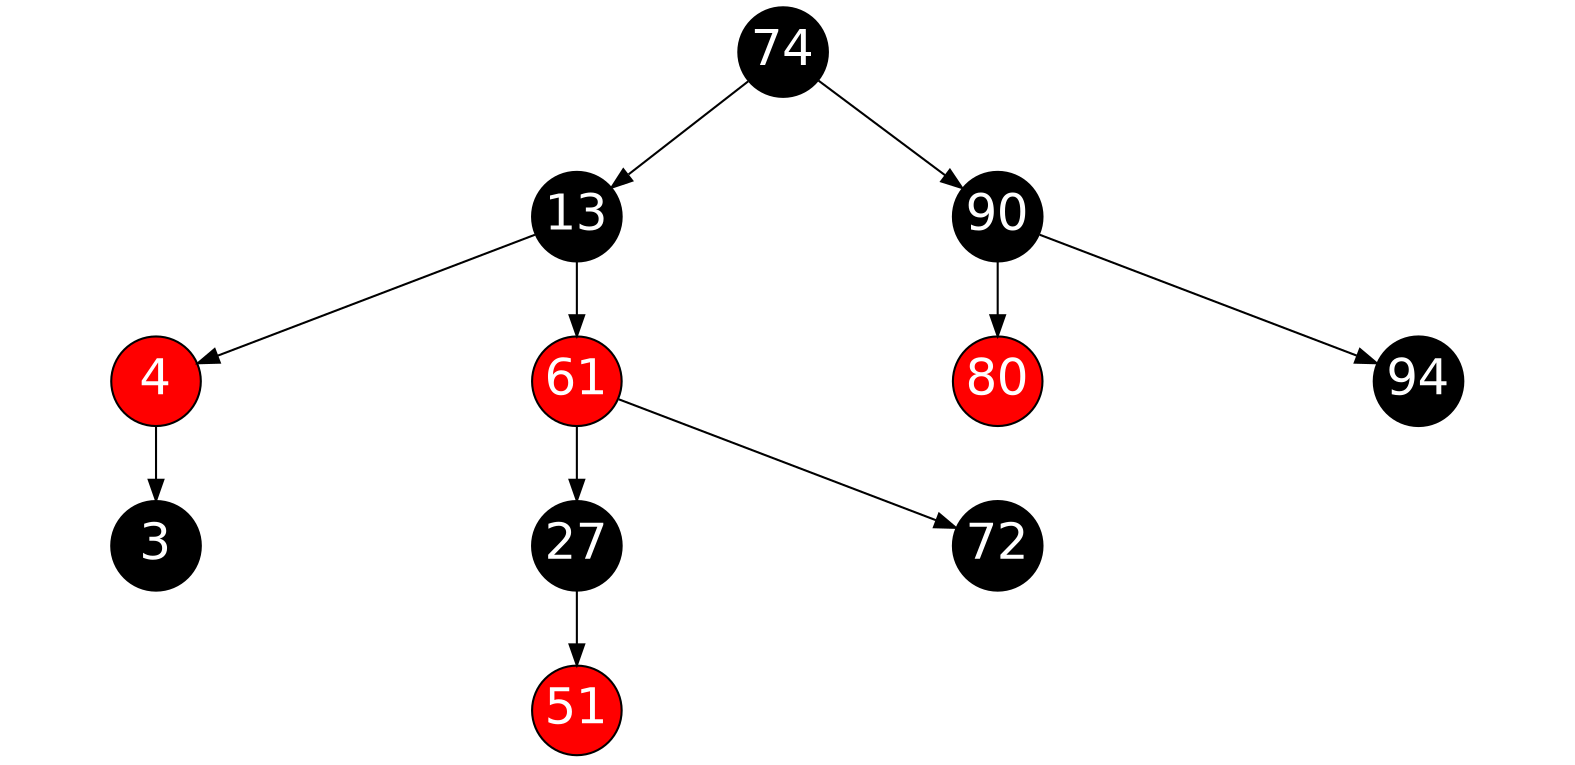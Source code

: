 digraph G {
	graph [ratio=.48];
	node [style=filled, color=black, shape=circle, width=.6 
		fontname=Helvetica, fontweight=bold, fontcolor=white, 
		fontsize=24, fixedsize=true];
	

  3, 4, 13, 27, 51, 61, 72, 80, 90, 94;

  4, 51, 61, 80	
	[fillcolor=red];

4 -> 3; 
13 -> 4; 
74 -> 13; 
61 -> 27; 
27 -> 51; 
13 -> 61; 
61 -> 72; 
90 -> 80; 
74 -> 90; 
90 -> 94; 

}